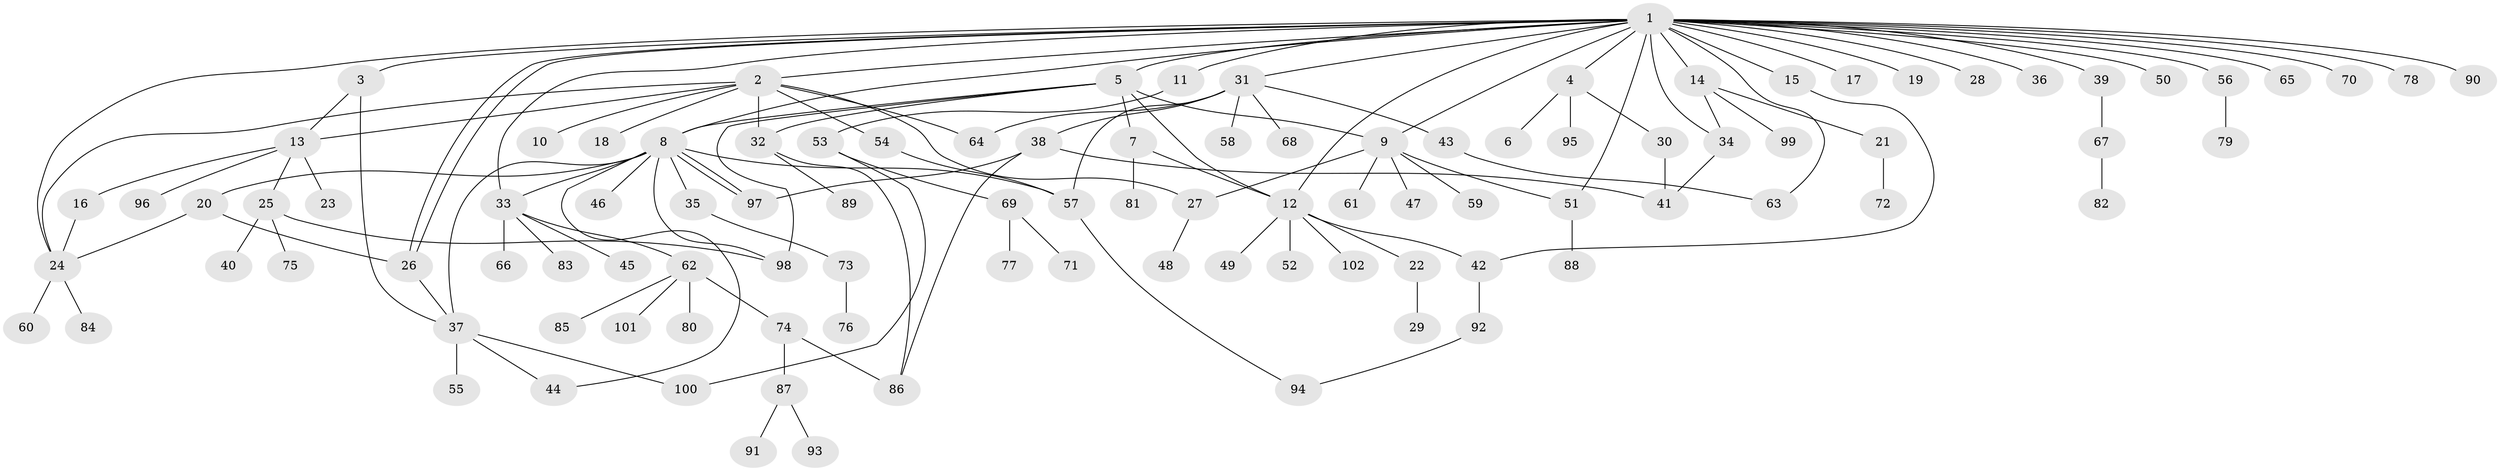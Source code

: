 // Generated by graph-tools (version 1.1) at 2025/49/03/09/25 03:49:50]
// undirected, 102 vertices, 134 edges
graph export_dot {
graph [start="1"]
  node [color=gray90,style=filled];
  1;
  2;
  3;
  4;
  5;
  6;
  7;
  8;
  9;
  10;
  11;
  12;
  13;
  14;
  15;
  16;
  17;
  18;
  19;
  20;
  21;
  22;
  23;
  24;
  25;
  26;
  27;
  28;
  29;
  30;
  31;
  32;
  33;
  34;
  35;
  36;
  37;
  38;
  39;
  40;
  41;
  42;
  43;
  44;
  45;
  46;
  47;
  48;
  49;
  50;
  51;
  52;
  53;
  54;
  55;
  56;
  57;
  58;
  59;
  60;
  61;
  62;
  63;
  64;
  65;
  66;
  67;
  68;
  69;
  70;
  71;
  72;
  73;
  74;
  75;
  76;
  77;
  78;
  79;
  80;
  81;
  82;
  83;
  84;
  85;
  86;
  87;
  88;
  89;
  90;
  91;
  92;
  93;
  94;
  95;
  96;
  97;
  98;
  99;
  100;
  101;
  102;
  1 -- 2;
  1 -- 3;
  1 -- 4;
  1 -- 5;
  1 -- 8;
  1 -- 9;
  1 -- 11;
  1 -- 12;
  1 -- 14;
  1 -- 15;
  1 -- 17;
  1 -- 19;
  1 -- 24;
  1 -- 26;
  1 -- 26;
  1 -- 28;
  1 -- 31;
  1 -- 33;
  1 -- 34;
  1 -- 36;
  1 -- 39;
  1 -- 50;
  1 -- 51;
  1 -- 56;
  1 -- 63;
  1 -- 65;
  1 -- 70;
  1 -- 78;
  1 -- 90;
  2 -- 10;
  2 -- 13;
  2 -- 18;
  2 -- 24;
  2 -- 27;
  2 -- 32;
  2 -- 54;
  2 -- 64;
  3 -- 13;
  3 -- 37;
  4 -- 6;
  4 -- 30;
  4 -- 95;
  5 -- 7;
  5 -- 8;
  5 -- 9;
  5 -- 12;
  5 -- 32;
  5 -- 98;
  7 -- 12;
  7 -- 81;
  8 -- 20;
  8 -- 33;
  8 -- 35;
  8 -- 37;
  8 -- 44;
  8 -- 46;
  8 -- 57;
  8 -- 97;
  8 -- 97;
  8 -- 98;
  9 -- 27;
  9 -- 47;
  9 -- 51;
  9 -- 59;
  9 -- 61;
  11 -- 53;
  12 -- 22;
  12 -- 42;
  12 -- 49;
  12 -- 52;
  12 -- 102;
  13 -- 16;
  13 -- 23;
  13 -- 25;
  13 -- 96;
  14 -- 21;
  14 -- 34;
  14 -- 99;
  15 -- 42;
  16 -- 24;
  20 -- 24;
  20 -- 26;
  21 -- 72;
  22 -- 29;
  24 -- 60;
  24 -- 84;
  25 -- 40;
  25 -- 75;
  25 -- 98;
  26 -- 37;
  27 -- 48;
  30 -- 41;
  31 -- 38;
  31 -- 43;
  31 -- 57;
  31 -- 58;
  31 -- 64;
  31 -- 68;
  32 -- 86;
  32 -- 89;
  33 -- 45;
  33 -- 62;
  33 -- 66;
  33 -- 83;
  34 -- 41;
  35 -- 73;
  37 -- 44;
  37 -- 55;
  37 -- 100;
  38 -- 41;
  38 -- 86;
  38 -- 97;
  39 -- 67;
  42 -- 92;
  43 -- 63;
  51 -- 88;
  53 -- 69;
  53 -- 100;
  54 -- 57;
  56 -- 79;
  57 -- 94;
  62 -- 74;
  62 -- 80;
  62 -- 85;
  62 -- 101;
  67 -- 82;
  69 -- 71;
  69 -- 77;
  73 -- 76;
  74 -- 86;
  74 -- 87;
  87 -- 91;
  87 -- 93;
  92 -- 94;
}
